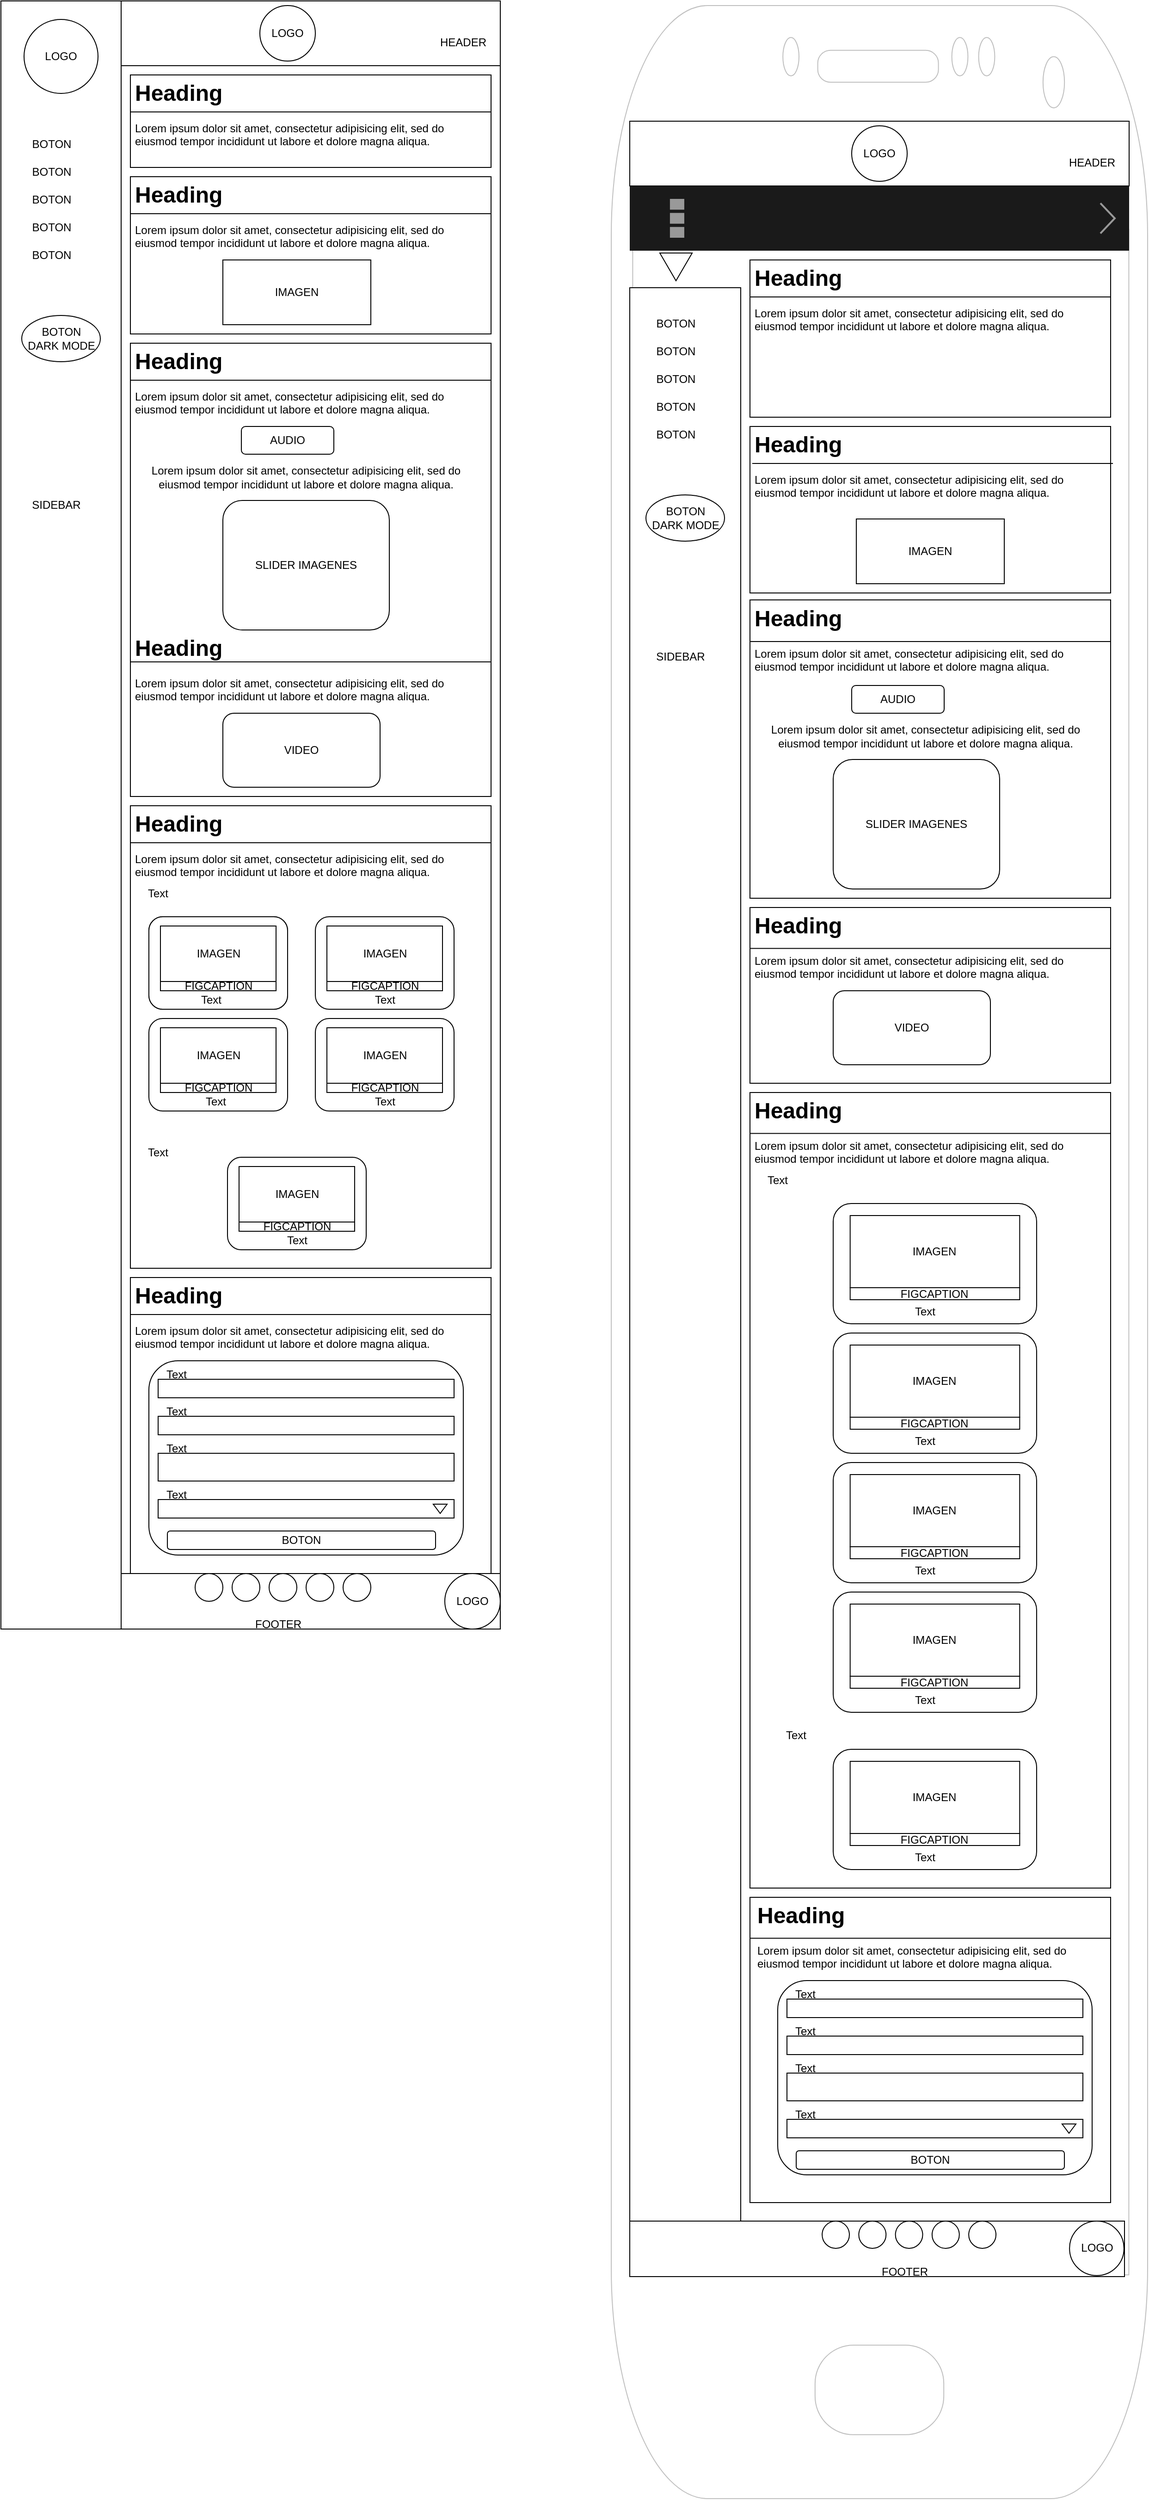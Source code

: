 <mxfile version="23.1.5" type="device">
  <diagram name="Página-1" id="a2r9MVofKQPA-4txXq8V">
    <mxGraphModel dx="2575" dy="1286" grid="1" gridSize="10" guides="1" tooltips="1" connect="1" arrows="1" fold="1" page="1" pageScale="1" pageWidth="827" pageHeight="1169" math="0" shadow="0">
      <root>
        <mxCell id="0" />
        <mxCell id="1" parent="0" />
        <mxCell id="dFz9RoGbKtm6EdI5tDro-129" value="" style="rounded=0;whiteSpace=wrap;html=1;" vertex="1" parent="1">
          <mxGeometry x="740" y="210" width="540" height="2330" as="geometry" />
        </mxCell>
        <mxCell id="3Z-GYWipKC4Cqeu5PKFF-6" value="" style="rounded=0;whiteSpace=wrap;html=1;" parent="1" vertex="1">
          <mxGeometry x="60" y="80" width="540" height="1760" as="geometry" />
        </mxCell>
        <mxCell id="3Z-GYWipKC4Cqeu5PKFF-2" value="" style="rounded=0;whiteSpace=wrap;html=1;" parent="1" vertex="1">
          <mxGeometry x="60" y="80" width="540" height="70" as="geometry" />
        </mxCell>
        <mxCell id="3Z-GYWipKC4Cqeu5PKFF-5" value="HEADER" style="text;html=1;align=center;verticalAlign=middle;whiteSpace=wrap;rounded=0;" parent="1" vertex="1">
          <mxGeometry x="530" y="110" width="60" height="30" as="geometry" />
        </mxCell>
        <mxCell id="3Z-GYWipKC4Cqeu5PKFF-8" value="" style="rounded=0;whiteSpace=wrap;html=1;" parent="1" vertex="1">
          <mxGeometry x="60" y="1780" width="540" height="60" as="geometry" />
        </mxCell>
        <mxCell id="3Z-GYWipKC4Cqeu5PKFF-4" value="" style="rounded=0;whiteSpace=wrap;html=1;" parent="1" vertex="1">
          <mxGeometry x="60" y="80" width="130" height="1760" as="geometry" />
        </mxCell>
        <mxCell id="3Z-GYWipKC4Cqeu5PKFF-7" value="SIDEBAR" style="text;html=1;align=center;verticalAlign=middle;whiteSpace=wrap;rounded=0;" parent="1" vertex="1">
          <mxGeometry x="90" y="610" width="60" height="30" as="geometry" />
        </mxCell>
        <mxCell id="3Z-GYWipKC4Cqeu5PKFF-9" value="FOOTER" style="text;html=1;align=center;verticalAlign=middle;whiteSpace=wrap;rounded=0;" parent="1" vertex="1">
          <mxGeometry x="330" y="1820" width="60" height="30" as="geometry" />
        </mxCell>
        <mxCell id="3Z-GYWipKC4Cqeu5PKFF-10" value="LOGO" style="ellipse;whiteSpace=wrap;html=1;aspect=fixed;" parent="1" vertex="1">
          <mxGeometry x="340" y="85" width="60" height="60" as="geometry" />
        </mxCell>
        <mxCell id="3Z-GYWipKC4Cqeu5PKFF-11" value="LOGO" style="ellipse;whiteSpace=wrap;html=1;aspect=fixed;" parent="1" vertex="1">
          <mxGeometry x="85" y="100" width="80" height="80" as="geometry" />
        </mxCell>
        <mxCell id="3Z-GYWipKC4Cqeu5PKFF-14" value="" style="rounded=0;whiteSpace=wrap;html=1;" parent="1" vertex="1">
          <mxGeometry x="200" y="160" width="390" height="100" as="geometry" />
        </mxCell>
        <mxCell id="3Z-GYWipKC4Cqeu5PKFF-15" value="&lt;h1&gt;Heading&lt;/h1&gt;&lt;p&gt;Lorem ipsum dolor sit amet, consectetur adipisicing elit, sed do eiusmod tempor incididunt ut labore et dolore magna aliqua.&lt;/p&gt;" style="text;html=1;spacing=5;spacingTop=-20;whiteSpace=wrap;overflow=hidden;rounded=0;" parent="1" vertex="1">
          <mxGeometry x="200" y="160" width="390" height="100" as="geometry" />
        </mxCell>
        <mxCell id="3Z-GYWipKC4Cqeu5PKFF-16" value="" style="endArrow=none;html=1;rounded=0;entryX=1;entryY=0.4;entryDx=0;entryDy=0;entryPerimeter=0;" parent="1" target="3Z-GYWipKC4Cqeu5PKFF-15" edge="1">
          <mxGeometry width="50" height="50" relative="1" as="geometry">
            <mxPoint x="200" y="200" as="sourcePoint" />
            <mxPoint x="270.14" y="200.28" as="targetPoint" />
          </mxGeometry>
        </mxCell>
        <mxCell id="3Z-GYWipKC4Cqeu5PKFF-17" value="LOGO" style="ellipse;whiteSpace=wrap;html=1;aspect=fixed;" parent="1" vertex="1">
          <mxGeometry x="540" y="1780" width="60" height="60" as="geometry" />
        </mxCell>
        <mxCell id="3Z-GYWipKC4Cqeu5PKFF-19" value="" style="ellipse;whiteSpace=wrap;html=1;aspect=fixed;" parent="1" vertex="1">
          <mxGeometry x="310" y="1780" width="30" height="30" as="geometry" />
        </mxCell>
        <mxCell id="3Z-GYWipKC4Cqeu5PKFF-20" value="" style="ellipse;whiteSpace=wrap;html=1;aspect=fixed;" parent="1" vertex="1">
          <mxGeometry x="350" y="1780" width="30" height="30" as="geometry" />
        </mxCell>
        <mxCell id="3Z-GYWipKC4Cqeu5PKFF-21" value="" style="ellipse;whiteSpace=wrap;html=1;aspect=fixed;" parent="1" vertex="1">
          <mxGeometry x="390" y="1780" width="30" height="30" as="geometry" />
        </mxCell>
        <mxCell id="3Z-GYWipKC4Cqeu5PKFF-22" value="" style="ellipse;whiteSpace=wrap;html=1;aspect=fixed;" parent="1" vertex="1">
          <mxGeometry x="430" y="1780" width="30" height="30" as="geometry" />
        </mxCell>
        <mxCell id="3Z-GYWipKC4Cqeu5PKFF-23" value="" style="ellipse;whiteSpace=wrap;html=1;aspect=fixed;" parent="1" vertex="1">
          <mxGeometry x="270" y="1780" width="30" height="30" as="geometry" />
        </mxCell>
        <mxCell id="3Z-GYWipKC4Cqeu5PKFF-26" value="" style="rounded=0;whiteSpace=wrap;html=1;" parent="1" vertex="1">
          <mxGeometry x="200" y="270" width="390" height="170" as="geometry" />
        </mxCell>
        <mxCell id="3Z-GYWipKC4Cqeu5PKFF-27" value="&lt;h1&gt;Heading&lt;/h1&gt;&lt;p&gt;Lorem ipsum dolor sit amet, consectetur adipisicing elit, sed do eiusmod tempor incididunt ut labore et dolore magna aliqua.&lt;/p&gt;" style="text;html=1;spacing=5;spacingTop=-20;whiteSpace=wrap;overflow=hidden;rounded=0;" parent="1" vertex="1">
          <mxGeometry x="200" y="270" width="390" height="90" as="geometry" />
        </mxCell>
        <mxCell id="3Z-GYWipKC4Cqeu5PKFF-28" value="IMAGEN" style="rounded=0;whiteSpace=wrap;html=1;" parent="1" vertex="1">
          <mxGeometry x="300" y="360" width="160" height="70" as="geometry" />
        </mxCell>
        <mxCell id="3Z-GYWipKC4Cqeu5PKFF-30" value="" style="endArrow=none;html=1;rounded=0;entryX=1;entryY=0.4;entryDx=0;entryDy=0;entryPerimeter=0;" parent="1" edge="1">
          <mxGeometry width="50" height="50" relative="1" as="geometry">
            <mxPoint x="200" y="310" as="sourcePoint" />
            <mxPoint x="590" y="310" as="targetPoint" />
          </mxGeometry>
        </mxCell>
        <mxCell id="3Z-GYWipKC4Cqeu5PKFF-31" value="BOTON" style="text;html=1;align=center;verticalAlign=middle;whiteSpace=wrap;rounded=0;" parent="1" vertex="1">
          <mxGeometry x="85" y="220" width="60" height="30" as="geometry" />
        </mxCell>
        <mxCell id="3Z-GYWipKC4Cqeu5PKFF-32" value="BOTON" style="text;html=1;align=center;verticalAlign=middle;whiteSpace=wrap;rounded=0;" parent="1" vertex="1">
          <mxGeometry x="85" y="250" width="60" height="30" as="geometry" />
        </mxCell>
        <mxCell id="3Z-GYWipKC4Cqeu5PKFF-33" value="BOTON" style="text;html=1;align=center;verticalAlign=middle;whiteSpace=wrap;rounded=0;" parent="1" vertex="1">
          <mxGeometry x="85" y="280" width="60" height="30" as="geometry" />
        </mxCell>
        <mxCell id="3Z-GYWipKC4Cqeu5PKFF-34" value="BOTON" style="text;html=1;align=center;verticalAlign=middle;whiteSpace=wrap;rounded=0;" parent="1" vertex="1">
          <mxGeometry x="85" y="310" width="60" height="30" as="geometry" />
        </mxCell>
        <mxCell id="3Z-GYWipKC4Cqeu5PKFF-35" value="BOTON" style="text;html=1;align=center;verticalAlign=middle;whiteSpace=wrap;rounded=0;" parent="1" vertex="1">
          <mxGeometry x="85" y="340" width="60" height="30" as="geometry" />
        </mxCell>
        <mxCell id="3Z-GYWipKC4Cqeu5PKFF-36" value="BOTON&lt;br&gt;DARK MODE" style="ellipse;whiteSpace=wrap;html=1;" parent="1" vertex="1">
          <mxGeometry x="82.5" y="420" width="85" height="50" as="geometry" />
        </mxCell>
        <mxCell id="3Z-GYWipKC4Cqeu5PKFF-38" value="" style="rounded=0;whiteSpace=wrap;html=1;" parent="1" vertex="1">
          <mxGeometry x="200" y="450" width="390" height="490" as="geometry" />
        </mxCell>
        <mxCell id="3Z-GYWipKC4Cqeu5PKFF-39" value="&lt;h1&gt;Heading&lt;/h1&gt;&lt;p&gt;Lorem ipsum dolor sit amet, consectetur adipisicing elit, sed do eiusmod tempor incididunt ut labore et dolore magna aliqua.&lt;/p&gt;" style="text;html=1;spacing=5;spacingTop=-20;whiteSpace=wrap;overflow=hidden;rounded=0;" parent="1" vertex="1">
          <mxGeometry x="200" y="450" width="390" height="110" as="geometry" />
        </mxCell>
        <mxCell id="3Z-GYWipKC4Cqeu5PKFF-40" value="AUDIO" style="rounded=1;whiteSpace=wrap;html=1;" parent="1" vertex="1">
          <mxGeometry x="320" y="540" width="100" height="30" as="geometry" />
        </mxCell>
        <mxCell id="3Z-GYWipKC4Cqeu5PKFF-41" value="Lorem ipsum dolor sit amet, consectetur adipisicing elit, sed do eiusmod tempor incididunt ut labore et dolore magna aliqua." style="text;html=1;align=center;verticalAlign=middle;whiteSpace=wrap;rounded=0;" parent="1" vertex="1">
          <mxGeometry x="200" y="580" width="380" height="30" as="geometry" />
        </mxCell>
        <mxCell id="3Z-GYWipKC4Cqeu5PKFF-42" value="SLIDER IMAGENES" style="rounded=1;whiteSpace=wrap;html=1;" parent="1" vertex="1">
          <mxGeometry x="300" y="620" width="180" height="140" as="geometry" />
        </mxCell>
        <mxCell id="3Z-GYWipKC4Cqeu5PKFF-44" value="&lt;h1&gt;Heading&lt;/h1&gt;&lt;p&gt;Lorem ipsum dolor sit amet, consectetur adipisicing elit, sed do eiusmod tempor incididunt ut labore et dolore magna aliqua.&lt;/p&gt;" style="text;html=1;spacing=5;spacingTop=-20;whiteSpace=wrap;overflow=hidden;rounded=0;" parent="1" vertex="1">
          <mxGeometry x="200" y="760" width="390" height="90" as="geometry" />
        </mxCell>
        <mxCell id="3Z-GYWipKC4Cqeu5PKFF-45" value="" style="endArrow=none;html=1;rounded=0;entryX=1;entryY=0.4;entryDx=0;entryDy=0;entryPerimeter=0;" parent="1" edge="1">
          <mxGeometry width="50" height="50" relative="1" as="geometry">
            <mxPoint x="200" y="490" as="sourcePoint" />
            <mxPoint x="590" y="490" as="targetPoint" />
          </mxGeometry>
        </mxCell>
        <mxCell id="3Z-GYWipKC4Cqeu5PKFF-46" value="" style="endArrow=none;html=1;rounded=0;entryX=1;entryY=0.4;entryDx=0;entryDy=0;entryPerimeter=0;" parent="1" edge="1">
          <mxGeometry width="50" height="50" relative="1" as="geometry">
            <mxPoint x="200" y="794.5" as="sourcePoint" />
            <mxPoint x="590" y="794.5" as="targetPoint" />
          </mxGeometry>
        </mxCell>
        <mxCell id="3Z-GYWipKC4Cqeu5PKFF-47" value="VIDEO" style="rounded=1;whiteSpace=wrap;html=1;" parent="1" vertex="1">
          <mxGeometry x="300" y="850" width="170" height="80" as="geometry" />
        </mxCell>
        <mxCell id="3Z-GYWipKC4Cqeu5PKFF-48" value="" style="rounded=0;whiteSpace=wrap;html=1;" parent="1" vertex="1">
          <mxGeometry x="200" y="950" width="390" height="500" as="geometry" />
        </mxCell>
        <mxCell id="3Z-GYWipKC4Cqeu5PKFF-49" value="&lt;h1&gt;Heading&lt;/h1&gt;&lt;p&gt;Lorem ipsum dolor sit amet, consectetur adipisicing elit, sed do eiusmod tempor incididunt ut labore et dolore magna aliqua.&lt;/p&gt;" style="text;html=1;spacing=5;spacingTop=-20;whiteSpace=wrap;overflow=hidden;rounded=0;" parent="1" vertex="1">
          <mxGeometry x="200" y="950" width="390" height="90" as="geometry" />
        </mxCell>
        <mxCell id="3Z-GYWipKC4Cqeu5PKFF-50" value="" style="endArrow=none;html=1;rounded=0;entryX=1;entryY=0.4;entryDx=0;entryDy=0;entryPerimeter=0;" parent="1" edge="1">
          <mxGeometry width="50" height="50" relative="1" as="geometry">
            <mxPoint x="200" y="990" as="sourcePoint" />
            <mxPoint x="590" y="990" as="targetPoint" />
          </mxGeometry>
        </mxCell>
        <mxCell id="3Z-GYWipKC4Cqeu5PKFF-51" value="Text" style="text;html=1;align=center;verticalAlign=middle;whiteSpace=wrap;rounded=0;" parent="1" vertex="1">
          <mxGeometry x="200" y="1030" width="60" height="30" as="geometry" />
        </mxCell>
        <mxCell id="3Z-GYWipKC4Cqeu5PKFF-52" value="" style="rounded=1;whiteSpace=wrap;html=1;" parent="1" vertex="1">
          <mxGeometry x="220" y="1070" width="150" height="100" as="geometry" />
        </mxCell>
        <mxCell id="3Z-GYWipKC4Cqeu5PKFF-57" value="Text" style="text;html=1;align=center;verticalAlign=middle;whiteSpace=wrap;rounded=0;" parent="1" vertex="1">
          <mxGeometry x="200" y="1310" width="60" height="30" as="geometry" />
        </mxCell>
        <mxCell id="3Z-GYWipKC4Cqeu5PKFF-59" value="" style="rounded=0;whiteSpace=wrap;html=1;" parent="1" vertex="1">
          <mxGeometry x="200" y="1460" width="390" height="320" as="geometry" />
        </mxCell>
        <mxCell id="3Z-GYWipKC4Cqeu5PKFF-60" value="&lt;h1&gt;Heading&lt;/h1&gt;&lt;p&gt;Lorem ipsum dolor sit amet, consectetur adipisicing elit, sed do eiusmod tempor incididunt ut labore et dolore magna aliqua.&lt;/p&gt;" style="text;html=1;spacing=5;spacingTop=-20;whiteSpace=wrap;overflow=hidden;rounded=0;" parent="1" vertex="1">
          <mxGeometry x="200" y="1460" width="390" height="90" as="geometry" />
        </mxCell>
        <mxCell id="3Z-GYWipKC4Cqeu5PKFF-61" value="" style="endArrow=none;html=1;rounded=0;entryX=1;entryY=0.4;entryDx=0;entryDy=0;entryPerimeter=0;" parent="1" edge="1">
          <mxGeometry width="50" height="50" relative="1" as="geometry">
            <mxPoint x="200" y="1500" as="sourcePoint" />
            <mxPoint x="590" y="1500" as="targetPoint" />
          </mxGeometry>
        </mxCell>
        <mxCell id="3Z-GYWipKC4Cqeu5PKFF-62" value="" style="rounded=1;whiteSpace=wrap;html=1;" parent="1" vertex="1">
          <mxGeometry x="220" y="1550" width="340" height="210" as="geometry" />
        </mxCell>
        <mxCell id="3Z-GYWipKC4Cqeu5PKFF-63" value="" style="rounded=0;whiteSpace=wrap;html=1;" parent="1" vertex="1">
          <mxGeometry x="230" y="1570" width="320" height="20" as="geometry" />
        </mxCell>
        <mxCell id="3Z-GYWipKC4Cqeu5PKFF-64" value="" style="rounded=0;whiteSpace=wrap;html=1;" parent="1" vertex="1">
          <mxGeometry x="230" y="1610" width="320" height="20" as="geometry" />
        </mxCell>
        <mxCell id="3Z-GYWipKC4Cqeu5PKFF-65" value="" style="rounded=0;whiteSpace=wrap;html=1;" parent="1" vertex="1">
          <mxGeometry x="230" y="1650" width="320" height="30" as="geometry" />
        </mxCell>
        <mxCell id="3Z-GYWipKC4Cqeu5PKFF-66" value="" style="rounded=0;whiteSpace=wrap;html=1;" parent="1" vertex="1">
          <mxGeometry x="230" y="1700" width="320" height="20" as="geometry" />
        </mxCell>
        <mxCell id="3Z-GYWipKC4Cqeu5PKFF-68" value="BOTON" style="rounded=1;whiteSpace=wrap;html=1;" parent="1" vertex="1">
          <mxGeometry x="240" y="1734" width="290" height="20" as="geometry" />
        </mxCell>
        <mxCell id="3Z-GYWipKC4Cqeu5PKFF-70" value="Text" style="text;html=1;align=center;verticalAlign=middle;whiteSpace=wrap;rounded=0;" parent="1" vertex="1">
          <mxGeometry x="220" y="1550" width="60" height="30" as="geometry" />
        </mxCell>
        <mxCell id="3Z-GYWipKC4Cqeu5PKFF-72" value="Text" style="text;html=1;align=center;verticalAlign=middle;whiteSpace=wrap;rounded=0;" parent="1" vertex="1">
          <mxGeometry x="220" y="1590" width="60" height="30" as="geometry" />
        </mxCell>
        <mxCell id="3Z-GYWipKC4Cqeu5PKFF-73" value="Text" style="text;html=1;align=center;verticalAlign=middle;whiteSpace=wrap;rounded=0;" parent="1" vertex="1">
          <mxGeometry x="220" y="1630" width="60" height="30" as="geometry" />
        </mxCell>
        <mxCell id="3Z-GYWipKC4Cqeu5PKFF-74" value="Text" style="text;html=1;align=center;verticalAlign=middle;whiteSpace=wrap;rounded=0;" parent="1" vertex="1">
          <mxGeometry x="220" y="1680" width="60" height="30" as="geometry" />
        </mxCell>
        <mxCell id="3Z-GYWipKC4Cqeu5PKFF-76" value="" style="triangle;whiteSpace=wrap;html=1;rotation=90;" parent="1" vertex="1">
          <mxGeometry x="530" y="1702.5" width="10" height="15" as="geometry" />
        </mxCell>
        <mxCell id="3Z-GYWipKC4Cqeu5PKFF-78" value="" style="rounded=0;whiteSpace=wrap;html=1;" parent="1" vertex="1">
          <mxGeometry x="232.5" y="1080" width="125" height="60" as="geometry" />
        </mxCell>
        <mxCell id="3Z-GYWipKC4Cqeu5PKFF-82" value="" style="rounded=0;whiteSpace=wrap;html=1;" parent="1" vertex="1">
          <mxGeometry x="232.5" y="1140" width="125" height="10" as="geometry" />
        </mxCell>
        <mxCell id="3Z-GYWipKC4Cqeu5PKFF-86" value="" style="rounded=1;whiteSpace=wrap;html=1;" parent="1" vertex="1">
          <mxGeometry x="220" y="1070" width="150" height="100" as="geometry" />
        </mxCell>
        <mxCell id="3Z-GYWipKC4Cqeu5PKFF-87" value="IMAGEN" style="rounded=0;whiteSpace=wrap;html=1;" parent="1" vertex="1">
          <mxGeometry x="232.5" y="1080" width="125" height="60" as="geometry" />
        </mxCell>
        <mxCell id="3Z-GYWipKC4Cqeu5PKFF-88" value="FIGCAPTION" style="rounded=0;whiteSpace=wrap;html=1;" parent="1" vertex="1">
          <mxGeometry x="232.5" y="1140" width="125" height="10" as="geometry" />
        </mxCell>
        <mxCell id="3Z-GYWipKC4Cqeu5PKFF-89" value="" style="rounded=1;whiteSpace=wrap;html=1;" parent="1" vertex="1">
          <mxGeometry x="400" y="1070" width="150" height="100" as="geometry" />
        </mxCell>
        <mxCell id="3Z-GYWipKC4Cqeu5PKFF-90" value="IMAGEN" style="rounded=0;whiteSpace=wrap;html=1;" parent="1" vertex="1">
          <mxGeometry x="412.5" y="1080" width="125" height="60" as="geometry" />
        </mxCell>
        <mxCell id="3Z-GYWipKC4Cqeu5PKFF-91" value="FIGCAPTION" style="rounded=0;whiteSpace=wrap;html=1;" parent="1" vertex="1">
          <mxGeometry x="412.5" y="1140" width="125" height="10" as="geometry" />
        </mxCell>
        <mxCell id="3Z-GYWipKC4Cqeu5PKFF-92" value="" style="rounded=1;whiteSpace=wrap;html=1;" parent="1" vertex="1">
          <mxGeometry x="220" y="1180" width="150" height="100" as="geometry" />
        </mxCell>
        <mxCell id="3Z-GYWipKC4Cqeu5PKFF-93" value="IMAGEN" style="rounded=0;whiteSpace=wrap;html=1;" parent="1" vertex="1">
          <mxGeometry x="232.5" y="1190" width="125" height="60" as="geometry" />
        </mxCell>
        <mxCell id="3Z-GYWipKC4Cqeu5PKFF-94" value="FIGCAPTION" style="rounded=0;whiteSpace=wrap;html=1;" parent="1" vertex="1">
          <mxGeometry x="232.5" y="1250" width="125" height="10" as="geometry" />
        </mxCell>
        <mxCell id="3Z-GYWipKC4Cqeu5PKFF-95" value="" style="rounded=1;whiteSpace=wrap;html=1;" parent="1" vertex="1">
          <mxGeometry x="400" y="1180" width="150" height="100" as="geometry" />
        </mxCell>
        <mxCell id="3Z-GYWipKC4Cqeu5PKFF-96" value="IMAGEN" style="rounded=0;whiteSpace=wrap;html=1;" parent="1" vertex="1">
          <mxGeometry x="412.5" y="1190" width="125" height="60" as="geometry" />
        </mxCell>
        <mxCell id="3Z-GYWipKC4Cqeu5PKFF-97" value="FIGCAPTION" style="rounded=0;whiteSpace=wrap;html=1;" parent="1" vertex="1">
          <mxGeometry x="412.5" y="1250" width="125" height="10" as="geometry" />
        </mxCell>
        <mxCell id="3Z-GYWipKC4Cqeu5PKFF-98" value="Text" style="text;html=1;align=center;verticalAlign=middle;whiteSpace=wrap;rounded=0;" parent="1" vertex="1">
          <mxGeometry x="260" y="1150" width="55" height="20" as="geometry" />
        </mxCell>
        <mxCell id="3Z-GYWipKC4Cqeu5PKFF-99" value="Text" style="text;html=1;align=center;verticalAlign=middle;whiteSpace=wrap;rounded=0;" parent="1" vertex="1">
          <mxGeometry x="447.5" y="1150" width="55" height="20" as="geometry" />
        </mxCell>
        <mxCell id="3Z-GYWipKC4Cqeu5PKFF-100" value="Text" style="text;html=1;align=center;verticalAlign=middle;whiteSpace=wrap;rounded=0;" parent="1" vertex="1">
          <mxGeometry x="265" y="1260" width="55" height="20" as="geometry" />
        </mxCell>
        <mxCell id="3Z-GYWipKC4Cqeu5PKFF-101" value="Text" style="text;html=1;align=center;verticalAlign=middle;whiteSpace=wrap;rounded=0;" parent="1" vertex="1">
          <mxGeometry x="447.5" y="1260" width="55" height="20" as="geometry" />
        </mxCell>
        <mxCell id="3Z-GYWipKC4Cqeu5PKFF-102" value="" style="rounded=1;whiteSpace=wrap;html=1;" parent="1" vertex="1">
          <mxGeometry x="305" y="1330" width="150" height="100" as="geometry" />
        </mxCell>
        <mxCell id="3Z-GYWipKC4Cqeu5PKFF-103" value="IMAGEN" style="rounded=0;whiteSpace=wrap;html=1;" parent="1" vertex="1">
          <mxGeometry x="317.5" y="1340" width="125" height="60" as="geometry" />
        </mxCell>
        <mxCell id="3Z-GYWipKC4Cqeu5PKFF-104" value="FIGCAPTION" style="rounded=0;whiteSpace=wrap;html=1;" parent="1" vertex="1">
          <mxGeometry x="317.5" y="1400" width="125" height="10" as="geometry" />
        </mxCell>
        <mxCell id="3Z-GYWipKC4Cqeu5PKFF-105" value="Text" style="text;html=1;align=center;verticalAlign=middle;whiteSpace=wrap;rounded=0;" parent="1" vertex="1">
          <mxGeometry x="352.5" y="1410" width="55" height="20" as="geometry" />
        </mxCell>
        <mxCell id="dFz9RoGbKtm6EdI5tDro-10" value="" style="verticalLabelPosition=bottom;verticalAlign=top;html=1;shadow=0;dashed=0;strokeWidth=1;shape=mxgraph.android.phone2;strokeColor=#c0c0c0;" vertex="1" parent="1">
          <mxGeometry x="720" y="85" width="580" height="2695" as="geometry" />
        </mxCell>
        <mxCell id="dFz9RoGbKtm6EdI5tDro-13" value="" style="rounded=0;whiteSpace=wrap;html=1;" vertex="1" parent="1">
          <mxGeometry x="740" y="210" width="540" height="70" as="geometry" />
        </mxCell>
        <mxCell id="dFz9RoGbKtm6EdI5tDro-14" value="HEADER" style="text;html=1;align=center;verticalAlign=middle;whiteSpace=wrap;rounded=0;" vertex="1" parent="1">
          <mxGeometry x="1210" y="240" width="60" height="30" as="geometry" />
        </mxCell>
        <mxCell id="dFz9RoGbKtm6EdI5tDro-15" value="LOGO" style="ellipse;whiteSpace=wrap;html=1;aspect=fixed;" vertex="1" parent="1">
          <mxGeometry x="980" y="215" width="60" height="60" as="geometry" />
        </mxCell>
        <mxCell id="dFz9RoGbKtm6EdI5tDro-9" value="" style="strokeWidth=1;html=1;shadow=0;dashed=0;shape=mxgraph.android.action_bar;fillColor=#1A1A1A;strokeColor=#c0c0c0;strokeWidth=2;fontColor=#FFFFFF;whiteSpace=wrap;rotation=-180;" vertex="1" parent="1">
          <mxGeometry x="740" y="280" width="540" height="70" as="geometry" />
        </mxCell>
        <mxCell id="dFz9RoGbKtm6EdI5tDro-18" value="" style="rounded=0;whiteSpace=wrap;html=1;" vertex="1" parent="1">
          <mxGeometry x="870" y="360" width="390" height="170" as="geometry" />
        </mxCell>
        <mxCell id="dFz9RoGbKtm6EdI5tDro-17" value="&lt;h1&gt;Heading&lt;/h1&gt;&lt;p&gt;Lorem ipsum dolor sit amet, consectetur adipisicing elit, sed do eiusmod tempor incididunt ut labore et dolore magna aliqua.&lt;/p&gt;" style="text;html=1;spacing=5;spacingTop=-20;whiteSpace=wrap;overflow=hidden;rounded=0;" vertex="1" parent="1">
          <mxGeometry x="870" y="360" width="390" height="100" as="geometry" />
        </mxCell>
        <mxCell id="dFz9RoGbKtm6EdI5tDro-20" value="" style="rounded=0;whiteSpace=wrap;html=1;" vertex="1" parent="1">
          <mxGeometry x="870" y="540" width="390" height="180" as="geometry" />
        </mxCell>
        <mxCell id="dFz9RoGbKtm6EdI5tDro-21" value="&lt;h1&gt;Heading&lt;/h1&gt;&lt;p&gt;Lorem ipsum dolor sit amet, consectetur adipisicing elit, sed do eiusmod tempor incididunt ut labore et dolore magna aliqua.&lt;/p&gt;" style="text;html=1;spacing=5;spacingTop=-20;whiteSpace=wrap;overflow=hidden;rounded=0;" vertex="1" parent="1">
          <mxGeometry x="870" y="540" width="390" height="100" as="geometry" />
        </mxCell>
        <mxCell id="dFz9RoGbKtm6EdI5tDro-19" value="IMAGEN" style="rounded=0;whiteSpace=wrap;html=1;" vertex="1" parent="1">
          <mxGeometry x="985" y="640" width="160" height="70" as="geometry" />
        </mxCell>
        <mxCell id="dFz9RoGbKtm6EdI5tDro-22" value="" style="rounded=0;whiteSpace=wrap;html=1;" vertex="1" parent="1">
          <mxGeometry x="870" y="727.5" width="390" height="322.5" as="geometry" />
        </mxCell>
        <mxCell id="dFz9RoGbKtm6EdI5tDro-23" value="&lt;h1&gt;Heading&lt;/h1&gt;&lt;p&gt;Lorem ipsum dolor sit amet, consectetur adipisicing elit, sed do eiusmod tempor incididunt ut labore et dolore magna aliqua.&lt;/p&gt;" style="text;html=1;spacing=5;spacingTop=-20;whiteSpace=wrap;overflow=hidden;rounded=0;" vertex="1" parent="1">
          <mxGeometry x="870" y="727.5" width="390" height="100" as="geometry" />
        </mxCell>
        <mxCell id="dFz9RoGbKtm6EdI5tDro-24" value="" style="rounded=0;whiteSpace=wrap;html=1;" vertex="1" parent="1">
          <mxGeometry x="740" y="390" width="120" height="2130" as="geometry" />
        </mxCell>
        <mxCell id="dFz9RoGbKtm6EdI5tDro-25" value="SIDEBAR" style="text;html=1;align=center;verticalAlign=middle;whiteSpace=wrap;rounded=0;" vertex="1" parent="1">
          <mxGeometry x="765" y="774" width="60" height="30" as="geometry" />
        </mxCell>
        <mxCell id="dFz9RoGbKtm6EdI5tDro-26" value="BOTON" style="text;html=1;align=center;verticalAlign=middle;whiteSpace=wrap;rounded=0;" vertex="1" parent="1">
          <mxGeometry x="760" y="414" width="60" height="30" as="geometry" />
        </mxCell>
        <mxCell id="dFz9RoGbKtm6EdI5tDro-27" value="BOTON" style="text;html=1;align=center;verticalAlign=middle;whiteSpace=wrap;rounded=0;" vertex="1" parent="1">
          <mxGeometry x="760" y="444" width="60" height="30" as="geometry" />
        </mxCell>
        <mxCell id="dFz9RoGbKtm6EdI5tDro-28" value="BOTON" style="text;html=1;align=center;verticalAlign=middle;whiteSpace=wrap;rounded=0;" vertex="1" parent="1">
          <mxGeometry x="760" y="474" width="60" height="30" as="geometry" />
        </mxCell>
        <mxCell id="dFz9RoGbKtm6EdI5tDro-29" value="BOTON" style="text;html=1;align=center;verticalAlign=middle;whiteSpace=wrap;rounded=0;" vertex="1" parent="1">
          <mxGeometry x="760" y="504" width="60" height="30" as="geometry" />
        </mxCell>
        <mxCell id="dFz9RoGbKtm6EdI5tDro-30" value="BOTON" style="text;html=1;align=center;verticalAlign=middle;whiteSpace=wrap;rounded=0;" vertex="1" parent="1">
          <mxGeometry x="760" y="534" width="60" height="30" as="geometry" />
        </mxCell>
        <mxCell id="dFz9RoGbKtm6EdI5tDro-31" value="BOTON&lt;br&gt;DARK MODE" style="ellipse;whiteSpace=wrap;html=1;" vertex="1" parent="1">
          <mxGeometry x="757.5" y="614" width="85" height="50" as="geometry" />
        </mxCell>
        <mxCell id="dFz9RoGbKtm6EdI5tDro-32" value="" style="triangle;whiteSpace=wrap;html=1;rotation=90;" vertex="1" parent="1">
          <mxGeometry x="775" y="350" width="30" height="35" as="geometry" />
        </mxCell>
        <mxCell id="dFz9RoGbKtm6EdI5tDro-33" value="AUDIO" style="rounded=1;whiteSpace=wrap;html=1;" vertex="1" parent="1">
          <mxGeometry x="980" y="820" width="100" height="30" as="geometry" />
        </mxCell>
        <mxCell id="dFz9RoGbKtm6EdI5tDro-34" value="Lorem ipsum dolor sit amet, consectetur adipisicing elit, sed do eiusmod tempor incididunt ut labore et dolore magna aliqua." style="text;html=1;align=center;verticalAlign=middle;whiteSpace=wrap;rounded=0;" vertex="1" parent="1">
          <mxGeometry x="870" y="860" width="380" height="30" as="geometry" />
        </mxCell>
        <mxCell id="dFz9RoGbKtm6EdI5tDro-37" value="SLIDER IMAGENES" style="rounded=1;whiteSpace=wrap;html=1;" vertex="1" parent="1">
          <mxGeometry x="960" y="900" width="180" height="140" as="geometry" />
        </mxCell>
        <mxCell id="dFz9RoGbKtm6EdI5tDro-82" value="" style="group" vertex="1" connectable="0" parent="1">
          <mxGeometry x="740" y="2480" width="535" height="70" as="geometry" />
        </mxCell>
        <mxCell id="dFz9RoGbKtm6EdI5tDro-74" value="" style="rounded=0;whiteSpace=wrap;html=1;" vertex="1" parent="dFz9RoGbKtm6EdI5tDro-82">
          <mxGeometry width="535.0" height="60" as="geometry" />
        </mxCell>
        <mxCell id="dFz9RoGbKtm6EdI5tDro-75" value="FOOTER" style="text;html=1;align=center;verticalAlign=middle;whiteSpace=wrap;rounded=0;" vertex="1" parent="dFz9RoGbKtm6EdI5tDro-82">
          <mxGeometry x="267.5" y="40" width="59.444" height="30" as="geometry" />
        </mxCell>
        <mxCell id="dFz9RoGbKtm6EdI5tDro-76" value="LOGO" style="ellipse;whiteSpace=wrap;html=1;aspect=fixed;" vertex="1" parent="dFz9RoGbKtm6EdI5tDro-82">
          <mxGeometry x="475.556" width="58.889" height="58.889" as="geometry" />
        </mxCell>
        <mxCell id="dFz9RoGbKtm6EdI5tDro-77" value="" style="ellipse;whiteSpace=wrap;html=1;aspect=fixed;" vertex="1" parent="dFz9RoGbKtm6EdI5tDro-82">
          <mxGeometry x="247.685" width="29.444" height="29.444" as="geometry" />
        </mxCell>
        <mxCell id="dFz9RoGbKtm6EdI5tDro-78" value="" style="ellipse;whiteSpace=wrap;html=1;aspect=fixed;" vertex="1" parent="dFz9RoGbKtm6EdI5tDro-82">
          <mxGeometry x="287.315" width="29.444" height="29.444" as="geometry" />
        </mxCell>
        <mxCell id="dFz9RoGbKtm6EdI5tDro-79" value="" style="ellipse;whiteSpace=wrap;html=1;aspect=fixed;" vertex="1" parent="dFz9RoGbKtm6EdI5tDro-82">
          <mxGeometry x="326.944" width="29.444" height="29.444" as="geometry" />
        </mxCell>
        <mxCell id="dFz9RoGbKtm6EdI5tDro-80" value="" style="ellipse;whiteSpace=wrap;html=1;aspect=fixed;" vertex="1" parent="dFz9RoGbKtm6EdI5tDro-82">
          <mxGeometry x="366.574" width="29.444" height="29.444" as="geometry" />
        </mxCell>
        <mxCell id="dFz9RoGbKtm6EdI5tDro-81" value="" style="ellipse;whiteSpace=wrap;html=1;aspect=fixed;" vertex="1" parent="dFz9RoGbKtm6EdI5tDro-82">
          <mxGeometry x="208.056" width="29.444" height="29.444" as="geometry" />
        </mxCell>
        <mxCell id="dFz9RoGbKtm6EdI5tDro-96" value="" style="group" vertex="1" connectable="0" parent="1">
          <mxGeometry x="870" y="1060" width="390" height="190" as="geometry" />
        </mxCell>
        <mxCell id="dFz9RoGbKtm6EdI5tDro-38" value="" style="rounded=0;whiteSpace=wrap;html=1;" vertex="1" parent="dFz9RoGbKtm6EdI5tDro-96">
          <mxGeometry width="390" height="190" as="geometry" />
        </mxCell>
        <mxCell id="dFz9RoGbKtm6EdI5tDro-35" value="&lt;h1&gt;Heading&lt;/h1&gt;&lt;p&gt;Lorem ipsum dolor sit amet, consectetur adipisicing elit, sed do eiusmod tempor incididunt ut labore et dolore magna aliqua.&lt;/p&gt;" style="text;html=1;spacing=5;spacingTop=-20;whiteSpace=wrap;overflow=hidden;rounded=0;" vertex="1" parent="dFz9RoGbKtm6EdI5tDro-96">
          <mxGeometry width="390" height="90" as="geometry" />
        </mxCell>
        <mxCell id="dFz9RoGbKtm6EdI5tDro-36" value="VIDEO" style="rounded=1;whiteSpace=wrap;html=1;" vertex="1" parent="dFz9RoGbKtm6EdI5tDro-96">
          <mxGeometry x="90" y="90" width="170" height="80" as="geometry" />
        </mxCell>
        <mxCell id="dFz9RoGbKtm6EdI5tDro-131" value="" style="endArrow=none;html=1;rounded=0;entryX=1;entryY=0.4;entryDx=0;entryDy=0;entryPerimeter=0;" edge="1" parent="dFz9RoGbKtm6EdI5tDro-96">
          <mxGeometry width="50" height="50" relative="1" as="geometry">
            <mxPoint y="44.23" as="sourcePoint" />
            <mxPoint x="390" y="44.23" as="targetPoint" />
          </mxGeometry>
        </mxCell>
        <mxCell id="dFz9RoGbKtm6EdI5tDro-98" value="" style="rounded=0;whiteSpace=wrap;html=1;" vertex="1" parent="1">
          <mxGeometry x="870" y="1260" width="390" height="860" as="geometry" />
        </mxCell>
        <mxCell id="dFz9RoGbKtm6EdI5tDro-127" value="" style="group" vertex="1" connectable="0" parent="1">
          <mxGeometry x="870" y="1260" width="395" height="840" as="geometry" />
        </mxCell>
        <mxCell id="dFz9RoGbKtm6EdI5tDro-99" value="&lt;h1&gt;Heading&lt;/h1&gt;&lt;p&gt;Lorem ipsum dolor sit amet, consectetur adipisicing elit, sed do eiusmod tempor incididunt ut labore et dolore magna aliqua.&lt;/p&gt;" style="text;html=1;spacing=5;spacingTop=-20;whiteSpace=wrap;overflow=hidden;rounded=0;" vertex="1" parent="dFz9RoGbKtm6EdI5tDro-127">
          <mxGeometry width="390" height="90" as="geometry" />
        </mxCell>
        <mxCell id="dFz9RoGbKtm6EdI5tDro-100" value="Text" style="text;html=1;align=center;verticalAlign=middle;whiteSpace=wrap;rounded=0;" vertex="1" parent="dFz9RoGbKtm6EdI5tDro-127">
          <mxGeometry y="80" width="60" height="30" as="geometry" />
        </mxCell>
        <mxCell id="dFz9RoGbKtm6EdI5tDro-101" value="" style="group" vertex="1" connectable="0" parent="dFz9RoGbKtm6EdI5tDro-127">
          <mxGeometry x="90" y="120" width="305" height="690" as="geometry" />
        </mxCell>
        <mxCell id="dFz9RoGbKtm6EdI5tDro-102" value="" style="rounded=1;whiteSpace=wrap;html=1;" vertex="1" parent="dFz9RoGbKtm6EdI5tDro-101">
          <mxGeometry width="220" height="130" as="geometry" />
        </mxCell>
        <mxCell id="dFz9RoGbKtm6EdI5tDro-103" value="Text" style="text;html=1;align=center;verticalAlign=middle;whiteSpace=wrap;rounded=0;" vertex="1" parent="dFz9RoGbKtm6EdI5tDro-101">
          <mxGeometry x="58.667" y="104" width="80.667" height="26" as="geometry" />
        </mxCell>
        <mxCell id="dFz9RoGbKtm6EdI5tDro-104" value="FIGCAPTION" style="rounded=0;whiteSpace=wrap;html=1;" vertex="1" parent="dFz9RoGbKtm6EdI5tDro-101">
          <mxGeometry x="18.333" y="91" width="183.333" height="13" as="geometry" />
        </mxCell>
        <mxCell id="dFz9RoGbKtm6EdI5tDro-105" value="IMAGEN" style="rounded=0;whiteSpace=wrap;html=1;" vertex="1" parent="dFz9RoGbKtm6EdI5tDro-101">
          <mxGeometry x="18.333" y="13" width="183.333" height="78" as="geometry" />
        </mxCell>
        <mxCell id="dFz9RoGbKtm6EdI5tDro-106" value="" style="group" vertex="1" connectable="0" parent="dFz9RoGbKtm6EdI5tDro-127">
          <mxGeometry x="90" y="260" width="220" height="130" as="geometry" />
        </mxCell>
        <mxCell id="dFz9RoGbKtm6EdI5tDro-107" value="" style="rounded=1;whiteSpace=wrap;html=1;" vertex="1" parent="dFz9RoGbKtm6EdI5tDro-106">
          <mxGeometry width="220" height="130" as="geometry" />
        </mxCell>
        <mxCell id="dFz9RoGbKtm6EdI5tDro-108" value="Text" style="text;html=1;align=center;verticalAlign=middle;whiteSpace=wrap;rounded=0;" vertex="1" parent="dFz9RoGbKtm6EdI5tDro-106">
          <mxGeometry x="58.667" y="104" width="80.667" height="26" as="geometry" />
        </mxCell>
        <mxCell id="dFz9RoGbKtm6EdI5tDro-109" value="FIGCAPTION" style="rounded=0;whiteSpace=wrap;html=1;" vertex="1" parent="dFz9RoGbKtm6EdI5tDro-106">
          <mxGeometry x="18.333" y="91" width="183.333" height="13" as="geometry" />
        </mxCell>
        <mxCell id="dFz9RoGbKtm6EdI5tDro-110" value="IMAGEN" style="rounded=0;whiteSpace=wrap;html=1;" vertex="1" parent="dFz9RoGbKtm6EdI5tDro-106">
          <mxGeometry x="18.333" y="13" width="183.333" height="78" as="geometry" />
        </mxCell>
        <mxCell id="dFz9RoGbKtm6EdI5tDro-111" value="" style="group" vertex="1" connectable="0" parent="dFz9RoGbKtm6EdI5tDro-127">
          <mxGeometry x="90" y="400" width="220" height="130" as="geometry" />
        </mxCell>
        <mxCell id="dFz9RoGbKtm6EdI5tDro-112" value="" style="rounded=1;whiteSpace=wrap;html=1;" vertex="1" parent="dFz9RoGbKtm6EdI5tDro-111">
          <mxGeometry width="220" height="130" as="geometry" />
        </mxCell>
        <mxCell id="dFz9RoGbKtm6EdI5tDro-113" value="Text" style="text;html=1;align=center;verticalAlign=middle;whiteSpace=wrap;rounded=0;" vertex="1" parent="dFz9RoGbKtm6EdI5tDro-111">
          <mxGeometry x="58.667" y="104" width="80.667" height="26" as="geometry" />
        </mxCell>
        <mxCell id="dFz9RoGbKtm6EdI5tDro-114" value="FIGCAPTION" style="rounded=0;whiteSpace=wrap;html=1;" vertex="1" parent="dFz9RoGbKtm6EdI5tDro-111">
          <mxGeometry x="18.333" y="91" width="183.333" height="13" as="geometry" />
        </mxCell>
        <mxCell id="dFz9RoGbKtm6EdI5tDro-115" value="IMAGEN" style="rounded=0;whiteSpace=wrap;html=1;" vertex="1" parent="dFz9RoGbKtm6EdI5tDro-111">
          <mxGeometry x="18.333" y="13" width="183.333" height="78" as="geometry" />
        </mxCell>
        <mxCell id="dFz9RoGbKtm6EdI5tDro-116" value="" style="group" vertex="1" connectable="0" parent="dFz9RoGbKtm6EdI5tDro-127">
          <mxGeometry x="90" y="540" width="220" height="130" as="geometry" />
        </mxCell>
        <mxCell id="dFz9RoGbKtm6EdI5tDro-117" value="" style="rounded=1;whiteSpace=wrap;html=1;" vertex="1" parent="dFz9RoGbKtm6EdI5tDro-116">
          <mxGeometry width="220" height="130" as="geometry" />
        </mxCell>
        <mxCell id="dFz9RoGbKtm6EdI5tDro-118" value="Text" style="text;html=1;align=center;verticalAlign=middle;whiteSpace=wrap;rounded=0;" vertex="1" parent="dFz9RoGbKtm6EdI5tDro-116">
          <mxGeometry x="58.667" y="104" width="80.667" height="26" as="geometry" />
        </mxCell>
        <mxCell id="dFz9RoGbKtm6EdI5tDro-119" value="FIGCAPTION" style="rounded=0;whiteSpace=wrap;html=1;" vertex="1" parent="dFz9RoGbKtm6EdI5tDro-116">
          <mxGeometry x="18.333" y="91" width="183.333" height="13" as="geometry" />
        </mxCell>
        <mxCell id="dFz9RoGbKtm6EdI5tDro-120" value="IMAGEN" style="rounded=0;whiteSpace=wrap;html=1;" vertex="1" parent="dFz9RoGbKtm6EdI5tDro-116">
          <mxGeometry x="18.333" y="13" width="183.333" height="78" as="geometry" />
        </mxCell>
        <mxCell id="dFz9RoGbKtm6EdI5tDro-121" value="Text" style="text;html=1;align=center;verticalAlign=middle;whiteSpace=wrap;rounded=0;" vertex="1" parent="dFz9RoGbKtm6EdI5tDro-127">
          <mxGeometry x="20" y="680" width="60" height="30" as="geometry" />
        </mxCell>
        <mxCell id="dFz9RoGbKtm6EdI5tDro-122" value="" style="group" vertex="1" connectable="0" parent="dFz9RoGbKtm6EdI5tDro-127">
          <mxGeometry x="90" y="710" width="220" height="130" as="geometry" />
        </mxCell>
        <mxCell id="dFz9RoGbKtm6EdI5tDro-123" value="" style="rounded=1;whiteSpace=wrap;html=1;" vertex="1" parent="dFz9RoGbKtm6EdI5tDro-122">
          <mxGeometry width="220" height="130" as="geometry" />
        </mxCell>
        <mxCell id="dFz9RoGbKtm6EdI5tDro-124" value="Text" style="text;html=1;align=center;verticalAlign=middle;whiteSpace=wrap;rounded=0;" vertex="1" parent="dFz9RoGbKtm6EdI5tDro-122">
          <mxGeometry x="58.667" y="104" width="80.667" height="26" as="geometry" />
        </mxCell>
        <mxCell id="dFz9RoGbKtm6EdI5tDro-125" value="FIGCAPTION" style="rounded=0;whiteSpace=wrap;html=1;" vertex="1" parent="dFz9RoGbKtm6EdI5tDro-122">
          <mxGeometry x="18.333" y="91" width="183.333" height="13" as="geometry" />
        </mxCell>
        <mxCell id="dFz9RoGbKtm6EdI5tDro-126" value="IMAGEN" style="rounded=0;whiteSpace=wrap;html=1;" vertex="1" parent="dFz9RoGbKtm6EdI5tDro-122">
          <mxGeometry x="18.333" y="13" width="183.333" height="78" as="geometry" />
        </mxCell>
        <mxCell id="dFz9RoGbKtm6EdI5tDro-132" value="" style="endArrow=none;html=1;rounded=0;entryX=1;entryY=0.4;entryDx=0;entryDy=0;entryPerimeter=0;" edge="1" parent="dFz9RoGbKtm6EdI5tDro-127">
          <mxGeometry width="50" height="50" relative="1" as="geometry">
            <mxPoint y="44.23" as="sourcePoint" />
            <mxPoint x="390" y="44.23" as="targetPoint" />
          </mxGeometry>
        </mxCell>
        <mxCell id="dFz9RoGbKtm6EdI5tDro-128" value="" style="rounded=0;whiteSpace=wrap;html=1;" vertex="1" parent="1">
          <mxGeometry x="870" y="2130" width="390" height="330" as="geometry" />
        </mxCell>
        <mxCell id="dFz9RoGbKtm6EdI5tDro-71" value="&lt;h1&gt;Heading&lt;/h1&gt;&lt;p&gt;Lorem ipsum dolor sit amet, consectetur adipisicing elit, sed do eiusmod tempor incididunt ut labore et dolore magna aliqua.&lt;/p&gt;" style="text;html=1;spacing=5;spacingTop=-20;whiteSpace=wrap;overflow=hidden;rounded=0;" vertex="1" parent="1">
          <mxGeometry x="872.5" y="2130" width="390" height="90" as="geometry" />
        </mxCell>
        <mxCell id="dFz9RoGbKtm6EdI5tDro-94" value="" style="group" vertex="1" connectable="0" parent="1">
          <mxGeometry x="900" y="2220" width="340" height="210" as="geometry" />
        </mxCell>
        <mxCell id="dFz9RoGbKtm6EdI5tDro-83" value="" style="rounded=1;whiteSpace=wrap;html=1;" vertex="1" parent="dFz9RoGbKtm6EdI5tDro-94">
          <mxGeometry width="340" height="210" as="geometry" />
        </mxCell>
        <mxCell id="dFz9RoGbKtm6EdI5tDro-84" value="" style="rounded=0;whiteSpace=wrap;html=1;" vertex="1" parent="dFz9RoGbKtm6EdI5tDro-94">
          <mxGeometry x="10" y="20" width="320" height="20" as="geometry" />
        </mxCell>
        <mxCell id="dFz9RoGbKtm6EdI5tDro-85" value="" style="rounded=0;whiteSpace=wrap;html=1;" vertex="1" parent="dFz9RoGbKtm6EdI5tDro-94">
          <mxGeometry x="10" y="60" width="320" height="20" as="geometry" />
        </mxCell>
        <mxCell id="dFz9RoGbKtm6EdI5tDro-86" value="" style="rounded=0;whiteSpace=wrap;html=1;" vertex="1" parent="dFz9RoGbKtm6EdI5tDro-94">
          <mxGeometry x="10" y="100" width="320" height="30" as="geometry" />
        </mxCell>
        <mxCell id="dFz9RoGbKtm6EdI5tDro-87" value="" style="rounded=0;whiteSpace=wrap;html=1;" vertex="1" parent="dFz9RoGbKtm6EdI5tDro-94">
          <mxGeometry x="10" y="150" width="320" height="20" as="geometry" />
        </mxCell>
        <mxCell id="dFz9RoGbKtm6EdI5tDro-88" value="BOTON" style="rounded=1;whiteSpace=wrap;html=1;" vertex="1" parent="dFz9RoGbKtm6EdI5tDro-94">
          <mxGeometry x="20" y="184" width="290" height="20" as="geometry" />
        </mxCell>
        <mxCell id="dFz9RoGbKtm6EdI5tDro-89" value="Text" style="text;html=1;align=center;verticalAlign=middle;whiteSpace=wrap;rounded=0;" vertex="1" parent="dFz9RoGbKtm6EdI5tDro-94">
          <mxGeometry width="60" height="30" as="geometry" />
        </mxCell>
        <mxCell id="dFz9RoGbKtm6EdI5tDro-90" value="Text" style="text;html=1;align=center;verticalAlign=middle;whiteSpace=wrap;rounded=0;" vertex="1" parent="dFz9RoGbKtm6EdI5tDro-94">
          <mxGeometry y="40" width="60" height="30" as="geometry" />
        </mxCell>
        <mxCell id="dFz9RoGbKtm6EdI5tDro-91" value="Text" style="text;html=1;align=center;verticalAlign=middle;whiteSpace=wrap;rounded=0;" vertex="1" parent="dFz9RoGbKtm6EdI5tDro-94">
          <mxGeometry y="80" width="60" height="30" as="geometry" />
        </mxCell>
        <mxCell id="dFz9RoGbKtm6EdI5tDro-92" value="Text" style="text;html=1;align=center;verticalAlign=middle;whiteSpace=wrap;rounded=0;" vertex="1" parent="dFz9RoGbKtm6EdI5tDro-94">
          <mxGeometry y="130" width="60" height="30" as="geometry" />
        </mxCell>
        <mxCell id="dFz9RoGbKtm6EdI5tDro-93" value="" style="triangle;whiteSpace=wrap;html=1;rotation=90;" vertex="1" parent="dFz9RoGbKtm6EdI5tDro-94">
          <mxGeometry x="310" y="152.5" width="10" height="15" as="geometry" />
        </mxCell>
        <mxCell id="dFz9RoGbKtm6EdI5tDro-130" value="" style="endArrow=none;html=1;rounded=0;entryX=1;entryY=0.4;entryDx=0;entryDy=0;entryPerimeter=0;" edge="1" parent="1">
          <mxGeometry width="50" height="50" relative="1" as="geometry">
            <mxPoint x="870" y="772.46" as="sourcePoint" />
            <mxPoint x="1260" y="772.46" as="targetPoint" />
          </mxGeometry>
        </mxCell>
        <mxCell id="dFz9RoGbKtm6EdI5tDro-133" value="" style="endArrow=none;html=1;rounded=0;entryX=1;entryY=0.4;entryDx=0;entryDy=0;entryPerimeter=0;" edge="1" parent="1">
          <mxGeometry width="50" height="50" relative="1" as="geometry">
            <mxPoint x="870" y="400" as="sourcePoint" />
            <mxPoint x="1260" y="400" as="targetPoint" />
          </mxGeometry>
        </mxCell>
        <mxCell id="dFz9RoGbKtm6EdI5tDro-134" value="" style="endArrow=none;html=1;rounded=0;entryX=1;entryY=0.4;entryDx=0;entryDy=0;entryPerimeter=0;" edge="1" parent="1">
          <mxGeometry width="50" height="50" relative="1" as="geometry">
            <mxPoint x="872.5" y="580" as="sourcePoint" />
            <mxPoint x="1262.5" y="580" as="targetPoint" />
          </mxGeometry>
        </mxCell>
        <mxCell id="dFz9RoGbKtm6EdI5tDro-135" value="" style="endArrow=none;html=1;rounded=0;entryX=1;entryY=0.4;entryDx=0;entryDy=0;entryPerimeter=0;" edge="1" parent="1">
          <mxGeometry width="50" height="50" relative="1" as="geometry">
            <mxPoint x="870" y="2174.23" as="sourcePoint" />
            <mxPoint x="1260" y="2174.23" as="targetPoint" />
          </mxGeometry>
        </mxCell>
      </root>
    </mxGraphModel>
  </diagram>
</mxfile>
